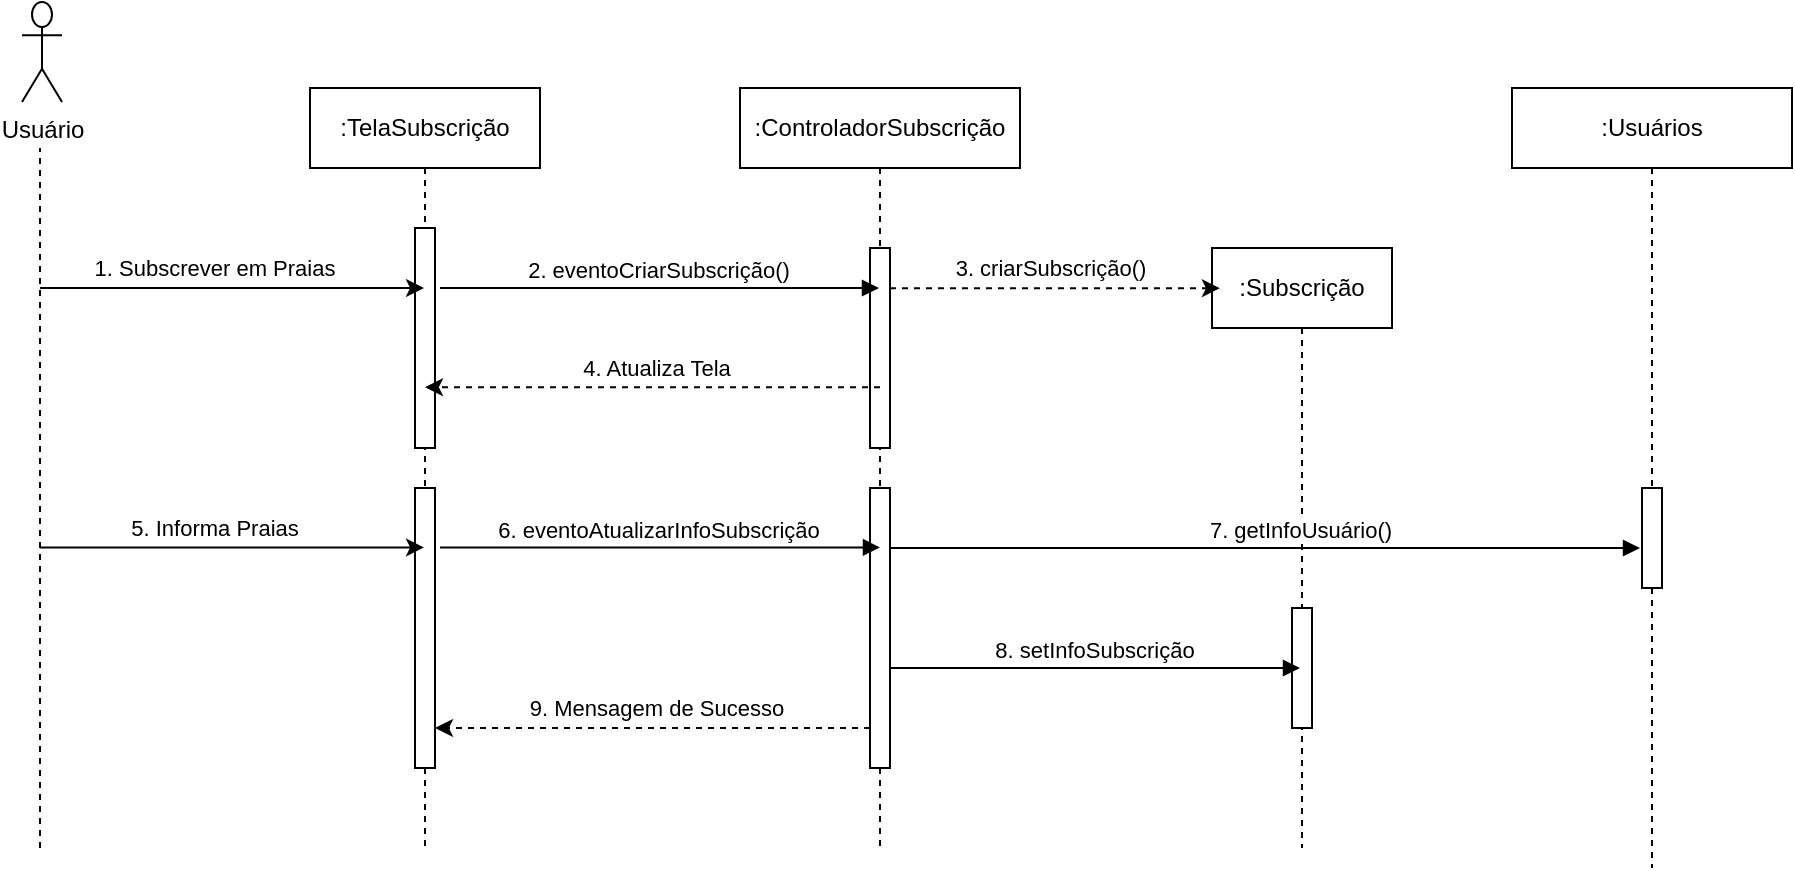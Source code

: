 <mxfile version="24.7.8">
  <diagram name="Page-1" id="2YBvvXClWsGukQMizWep">
    <mxGraphModel dx="1098" dy="828" grid="1" gridSize="10" guides="1" tooltips="1" connect="1" arrows="1" fold="1" page="1" pageScale="1" pageWidth="850" pageHeight="1100" math="0" shadow="0">
      <root>
        <mxCell id="0" />
        <mxCell id="1" parent="0" />
        <mxCell id="Ue7K_BdycyQga9N8S7kU-29" value=":TelaSubscrição" style="shape=umlLifeline;perimeter=lifelinePerimeter;whiteSpace=wrap;html=1;container=0;dropTarget=0;collapsible=0;recursiveResize=0;outlineConnect=0;portConstraint=eastwest;newEdgeStyle={&quot;edgeStyle&quot;:&quot;elbowEdgeStyle&quot;,&quot;elbow&quot;:&quot;vertical&quot;,&quot;curved&quot;:0,&quot;rounded&quot;:0};" vertex="1" parent="1">
          <mxGeometry x="235" y="160" width="115" height="380" as="geometry" />
        </mxCell>
        <mxCell id="Ue7K_BdycyQga9N8S7kU-30" value="" style="html=1;points=[];perimeter=orthogonalPerimeter;outlineConnect=0;targetShapes=umlLifeline;portConstraint=eastwest;newEdgeStyle={&quot;edgeStyle&quot;:&quot;elbowEdgeStyle&quot;,&quot;elbow&quot;:&quot;vertical&quot;,&quot;curved&quot;:0,&quot;rounded&quot;:0};" vertex="1" parent="Ue7K_BdycyQga9N8S7kU-29">
          <mxGeometry x="52.5" y="70" width="10" height="110" as="geometry" />
        </mxCell>
        <mxCell id="Ue7K_BdycyQga9N8S7kU-51" value="" style="html=1;points=[];perimeter=orthogonalPerimeter;outlineConnect=0;targetShapes=umlLifeline;portConstraint=eastwest;newEdgeStyle={&quot;edgeStyle&quot;:&quot;elbowEdgeStyle&quot;,&quot;elbow&quot;:&quot;vertical&quot;,&quot;curved&quot;:0,&quot;rounded&quot;:0};" vertex="1" parent="Ue7K_BdycyQga9N8S7kU-29">
          <mxGeometry x="52.5" y="200" width="10" height="140" as="geometry" />
        </mxCell>
        <mxCell id="Ue7K_BdycyQga9N8S7kU-32" value=":ControladorSubscrição" style="shape=umlLifeline;perimeter=lifelinePerimeter;whiteSpace=wrap;html=1;container=0;dropTarget=0;collapsible=0;recursiveResize=0;outlineConnect=0;portConstraint=eastwest;newEdgeStyle={&quot;edgeStyle&quot;:&quot;elbowEdgeStyle&quot;,&quot;elbow&quot;:&quot;vertical&quot;,&quot;curved&quot;:0,&quot;rounded&quot;:0};" vertex="1" parent="1">
          <mxGeometry x="450" y="160" width="140" height="380" as="geometry" />
        </mxCell>
        <mxCell id="Ue7K_BdycyQga9N8S7kU-33" value="" style="html=1;points=[];perimeter=orthogonalPerimeter;outlineConnect=0;targetShapes=umlLifeline;portConstraint=eastwest;newEdgeStyle={&quot;edgeStyle&quot;:&quot;elbowEdgeStyle&quot;,&quot;elbow&quot;:&quot;vertical&quot;,&quot;curved&quot;:0,&quot;rounded&quot;:0};" vertex="1" parent="Ue7K_BdycyQga9N8S7kU-32">
          <mxGeometry x="65" y="80" width="10" height="100" as="geometry" />
        </mxCell>
        <mxCell id="Ue7K_BdycyQga9N8S7kU-54" value="" style="html=1;points=[];perimeter=orthogonalPerimeter;outlineConnect=0;targetShapes=umlLifeline;portConstraint=eastwest;newEdgeStyle={&quot;edgeStyle&quot;:&quot;elbowEdgeStyle&quot;,&quot;elbow&quot;:&quot;vertical&quot;,&quot;curved&quot;:0,&quot;rounded&quot;:0};" vertex="1" parent="Ue7K_BdycyQga9N8S7kU-32">
          <mxGeometry x="65" y="200" width="10" height="140" as="geometry" />
        </mxCell>
        <mxCell id="Ue7K_BdycyQga9N8S7kU-34" value="2. eventoCriarSubscrição()" style="html=1;verticalAlign=bottom;endArrow=block;edgeStyle=elbowEdgeStyle;elbow=vertical;curved=0;rounded=0;" edge="1" parent="1" target="Ue7K_BdycyQga9N8S7kU-32">
          <mxGeometry x="-0.009" relative="1" as="geometry">
            <mxPoint x="300" y="260" as="sourcePoint" />
            <Array as="points">
              <mxPoint x="400" y="260" />
            </Array>
            <mxPoint x="460" y="260" as="targetPoint" />
            <mxPoint as="offset" />
          </mxGeometry>
        </mxCell>
        <mxCell id="Ue7K_BdycyQga9N8S7kU-36" value="" style="endArrow=none;dashed=1;html=1;rounded=0;" edge="1" parent="1">
          <mxGeometry width="50" height="50" relative="1" as="geometry">
            <mxPoint x="100" y="540" as="sourcePoint" />
            <mxPoint x="100" y="190" as="targetPoint" />
          </mxGeometry>
        </mxCell>
        <mxCell id="Ue7K_BdycyQga9N8S7kU-37" value="Usuário" style="shape=umlActor;verticalLabelPosition=bottom;verticalAlign=top;html=1;outlineConnect=0;" vertex="1" parent="1">
          <mxGeometry x="91" y="117" width="20" height="50" as="geometry" />
        </mxCell>
        <mxCell id="Ue7K_BdycyQga9N8S7kU-38" value="" style="endArrow=classic;html=1;rounded=0;" edge="1" parent="1" target="Ue7K_BdycyQga9N8S7kU-29">
          <mxGeometry width="50" height="50" relative="1" as="geometry">
            <mxPoint x="100" y="260" as="sourcePoint" />
            <mxPoint x="160" y="210" as="targetPoint" />
          </mxGeometry>
        </mxCell>
        <mxCell id="Ue7K_BdycyQga9N8S7kU-39" value="1. Subscrever em Praias" style="edgeLabel;html=1;align=center;verticalAlign=middle;resizable=0;points=[];" vertex="1" connectable="0" parent="Ue7K_BdycyQga9N8S7kU-38">
          <mxGeometry x="-0.093" y="-1" relative="1" as="geometry">
            <mxPoint y="-11" as="offset" />
          </mxGeometry>
        </mxCell>
        <mxCell id="Ue7K_BdycyQga9N8S7kU-40" value=":Subscrição" style="shape=umlLifeline;perimeter=lifelinePerimeter;whiteSpace=wrap;html=1;container=0;dropTarget=0;collapsible=0;recursiveResize=0;outlineConnect=0;portConstraint=eastwest;newEdgeStyle={&quot;edgeStyle&quot;:&quot;elbowEdgeStyle&quot;,&quot;elbow&quot;:&quot;vertical&quot;,&quot;curved&quot;:0,&quot;rounded&quot;:0};" vertex="1" parent="1">
          <mxGeometry x="686" y="240" width="90" height="300" as="geometry" />
        </mxCell>
        <mxCell id="Ue7K_BdycyQga9N8S7kU-41" value="" style="html=1;points=[];perimeter=orthogonalPerimeter;outlineConnect=0;targetShapes=umlLifeline;portConstraint=eastwest;newEdgeStyle={&quot;edgeStyle&quot;:&quot;elbowEdgeStyle&quot;,&quot;elbow&quot;:&quot;vertical&quot;,&quot;curved&quot;:0,&quot;rounded&quot;:0};" vertex="1" parent="Ue7K_BdycyQga9N8S7kU-40">
          <mxGeometry x="40" y="180" width="10" height="60" as="geometry" />
        </mxCell>
        <mxCell id="Ue7K_BdycyQga9N8S7kU-46" value="" style="endArrow=classic;html=1;rounded=0;dashed=1;entryX=0.044;entryY=0.067;entryDx=0;entryDy=0;entryPerimeter=0;" edge="1" parent="1" source="Ue7K_BdycyQga9N8S7kU-33" target="Ue7K_BdycyQga9N8S7kU-40">
          <mxGeometry width="50" height="50" relative="1" as="geometry">
            <mxPoint x="530" y="260" as="sourcePoint" />
            <mxPoint x="680" y="260" as="targetPoint" />
          </mxGeometry>
        </mxCell>
        <mxCell id="Ue7K_BdycyQga9N8S7kU-47" value="3. criarSubscrição()" style="edgeLabel;html=1;align=center;verticalAlign=middle;resizable=0;points=[];" vertex="1" connectable="0" parent="Ue7K_BdycyQga9N8S7kU-46">
          <mxGeometry x="-0.025" y="-3" relative="1" as="geometry">
            <mxPoint x="-1" y="-13" as="offset" />
          </mxGeometry>
        </mxCell>
        <mxCell id="Ue7K_BdycyQga9N8S7kU-49" value="" style="endArrow=classic;html=1;rounded=0;dashed=1;" edge="1" parent="1" target="Ue7K_BdycyQga9N8S7kU-29">
          <mxGeometry width="50" height="50" relative="1" as="geometry">
            <mxPoint x="520" y="309.58" as="sourcePoint" />
            <mxPoint x="675" y="309.58" as="targetPoint" />
          </mxGeometry>
        </mxCell>
        <mxCell id="Ue7K_BdycyQga9N8S7kU-50" value="4. Atualiza Tela" style="edgeLabel;html=1;align=center;verticalAlign=middle;resizable=0;points=[];" vertex="1" connectable="0" parent="Ue7K_BdycyQga9N8S7kU-49">
          <mxGeometry x="-0.025" y="-3" relative="1" as="geometry">
            <mxPoint x="-1" y="-7" as="offset" />
          </mxGeometry>
        </mxCell>
        <mxCell id="Ue7K_BdycyQga9N8S7kU-52" value="" style="endArrow=classic;html=1;rounded=0;" edge="1" parent="1">
          <mxGeometry width="50" height="50" relative="1" as="geometry">
            <mxPoint x="100" y="389.71" as="sourcePoint" />
            <mxPoint x="292" y="389.71" as="targetPoint" />
          </mxGeometry>
        </mxCell>
        <mxCell id="Ue7K_BdycyQga9N8S7kU-53" value="5. Informa Praias" style="edgeLabel;html=1;align=center;verticalAlign=middle;resizable=0;points=[];" vertex="1" connectable="0" parent="Ue7K_BdycyQga9N8S7kU-52">
          <mxGeometry x="-0.093" y="-1" relative="1" as="geometry">
            <mxPoint y="-11" as="offset" />
          </mxGeometry>
        </mxCell>
        <mxCell id="Ue7K_BdycyQga9N8S7kU-55" value="6. eventoAtualizarInfoSubscrição" style="html=1;verticalAlign=bottom;endArrow=block;edgeStyle=elbowEdgeStyle;elbow=vertical;curved=0;rounded=0;" edge="1" parent="1">
          <mxGeometry x="-0.009" relative="1" as="geometry">
            <mxPoint x="300" y="389.71" as="sourcePoint" />
            <Array as="points">
              <mxPoint x="400" y="389.71" />
            </Array>
            <mxPoint x="520" y="389.71" as="targetPoint" />
            <mxPoint as="offset" />
          </mxGeometry>
        </mxCell>
        <mxCell id="Ue7K_BdycyQga9N8S7kU-56" value="8. setInfoSubscrição" style="html=1;verticalAlign=bottom;endArrow=block;edgeStyle=elbowEdgeStyle;elbow=vertical;curved=0;rounded=0;entryX=0.4;entryY=0.5;entryDx=0;entryDy=0;entryPerimeter=0;" edge="1" parent="1" source="Ue7K_BdycyQga9N8S7kU-54" target="Ue7K_BdycyQga9N8S7kU-41">
          <mxGeometry x="-0.009" relative="1" as="geometry">
            <mxPoint x="540" y="390" as="sourcePoint" />
            <Array as="points" />
            <mxPoint x="720" y="390" as="targetPoint" />
            <mxPoint as="offset" />
          </mxGeometry>
        </mxCell>
        <mxCell id="Ue7K_BdycyQga9N8S7kU-61" value="7. getInfoUsuário()" style="html=1;verticalAlign=bottom;endArrow=block;edgeStyle=elbowEdgeStyle;elbow=vertical;curved=0;rounded=0;" edge="1" parent="1">
          <mxGeometry x="0.15" relative="1" as="geometry">
            <mxPoint x="525" y="415" as="sourcePoint" />
            <Array as="points">
              <mxPoint x="920" y="390" />
            </Array>
            <mxPoint x="900" y="390" as="targetPoint" />
            <mxPoint as="offset" />
          </mxGeometry>
        </mxCell>
        <mxCell id="Ue7K_BdycyQga9N8S7kU-62" value=":Usuários" style="shape=umlLifeline;perimeter=lifelinePerimeter;whiteSpace=wrap;html=1;container=0;dropTarget=0;collapsible=0;recursiveResize=0;outlineConnect=0;portConstraint=eastwest;newEdgeStyle={&quot;edgeStyle&quot;:&quot;elbowEdgeStyle&quot;,&quot;elbow&quot;:&quot;vertical&quot;,&quot;curved&quot;:0,&quot;rounded&quot;:0};" vertex="1" parent="1">
          <mxGeometry x="836" y="160" width="140" height="390" as="geometry" />
        </mxCell>
        <mxCell id="Ue7K_BdycyQga9N8S7kU-63" value="" style="html=1;points=[];perimeter=orthogonalPerimeter;outlineConnect=0;targetShapes=umlLifeline;portConstraint=eastwest;newEdgeStyle={&quot;edgeStyle&quot;:&quot;elbowEdgeStyle&quot;,&quot;elbow&quot;:&quot;vertical&quot;,&quot;curved&quot;:0,&quot;rounded&quot;:0};" vertex="1" parent="Ue7K_BdycyQga9N8S7kU-62">
          <mxGeometry x="65" y="200" width="10" height="50" as="geometry" />
        </mxCell>
        <mxCell id="Ue7K_BdycyQga9N8S7kU-64" value="" style="endArrow=classic;html=1;rounded=0;dashed=1;" edge="1" parent="1">
          <mxGeometry width="50" height="50" relative="1" as="geometry">
            <mxPoint x="515" y="480" as="sourcePoint" />
            <mxPoint x="297.5" y="480" as="targetPoint" />
          </mxGeometry>
        </mxCell>
        <mxCell id="Ue7K_BdycyQga9N8S7kU-65" value="9. Mensagem de Sucesso" style="edgeLabel;html=1;align=center;verticalAlign=middle;resizable=0;points=[];" vertex="1" connectable="0" parent="Ue7K_BdycyQga9N8S7kU-64">
          <mxGeometry x="-0.025" y="-3" relative="1" as="geometry">
            <mxPoint x="-1" y="-7" as="offset" />
          </mxGeometry>
        </mxCell>
      </root>
    </mxGraphModel>
  </diagram>
</mxfile>
